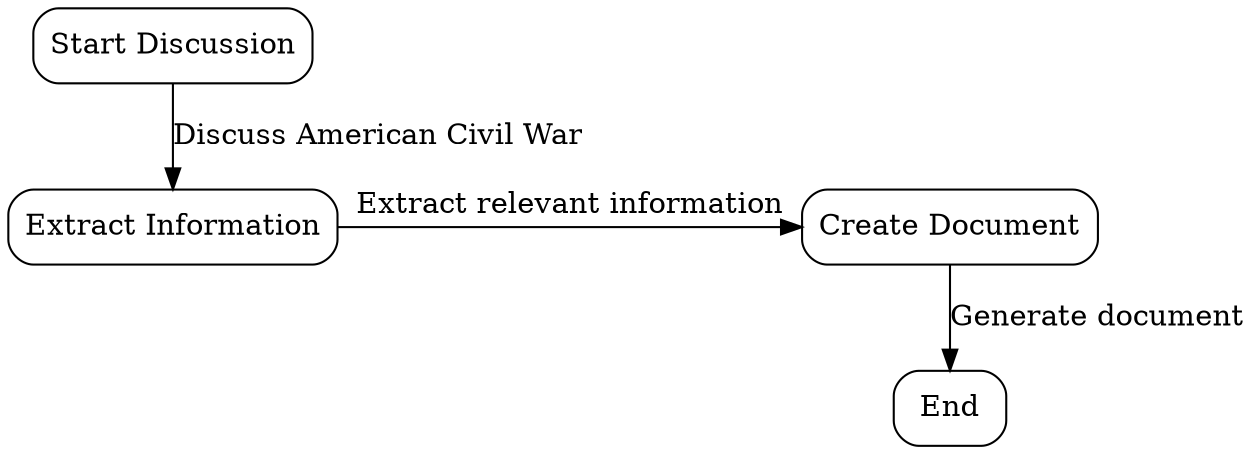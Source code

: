 digraph Discussion_Process {
    node [shape=box, style=rounded];
    
    Start [label="Start Discussion"];
    Extract_Info [label="Extract Information"];
    Create_Document [label="Create Document"];
    End [label="End"];

    Start -> Extract_Info [label="Discuss American Civil War"];
    Extract_Info -> Create_Document [label="Extract relevant information"];
    Create_Document -> End [label="Generate document"];

    {rank=same; Extract_Info; Create_Document;}
}
